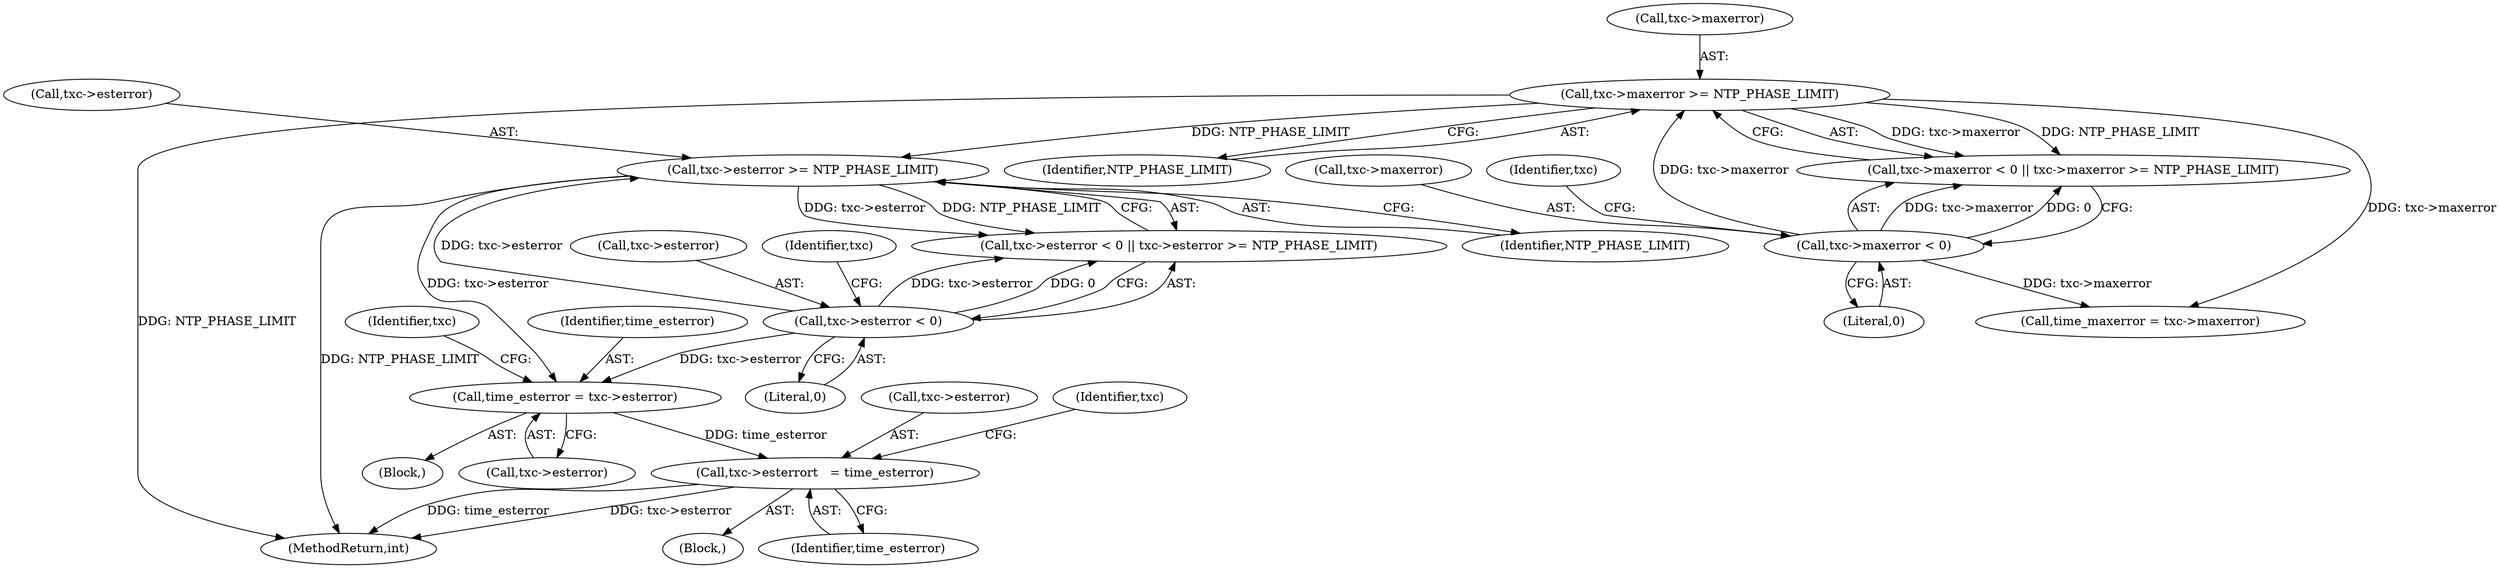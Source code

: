 digraph "0_linux_f8bd2258e2d520dff28c855658bd24bdafb5102d_8@pointer" {
"1000345" [label="(Call,time_esterror = txc->esterror)"];
"1000329" [label="(Call,txc->esterror < 0)"];
"1000334" [label="(Call,txc->esterror >= NTP_PHASE_LIMIT)"];
"1000304" [label="(Call,txc->maxerror >= NTP_PHASE_LIMIT)"];
"1000299" [label="(Call,txc->maxerror < 0)"];
"1000606" [label="(Call,txc->esterror\t   = time_esterror)"];
"1000334" [label="(Call,txc->esterror >= NTP_PHASE_LIMIT)"];
"1000338" [label="(Identifier,NTP_PHASE_LIMIT)"];
"1000347" [label="(Call,txc->esterror)"];
"1000610" [label="(Identifier,time_esterror)"];
"1000333" [label="(Literal,0)"];
"1000346" [label="(Identifier,time_esterror)"];
"1000123" [label="(Block,)"];
"1000326" [label="(Block,)"];
"1000606" [label="(Call,txc->esterror\t   = time_esterror)"];
"1000353" [label="(Identifier,txc)"];
"1000329" [label="(Call,txc->esterror < 0)"];
"1000687" [label="(MethodReturn,int)"];
"1000607" [label="(Call,txc->esterror)"];
"1000335" [label="(Call,txc->esterror)"];
"1000308" [label="(Identifier,NTP_PHASE_LIMIT)"];
"1000328" [label="(Call,txc->esterror < 0 || txc->esterror >= NTP_PHASE_LIMIT)"];
"1000299" [label="(Call,txc->maxerror < 0)"];
"1000303" [label="(Literal,0)"];
"1000304" [label="(Call,txc->maxerror >= NTP_PHASE_LIMIT)"];
"1000613" [label="(Identifier,txc)"];
"1000330" [label="(Call,txc->esterror)"];
"1000305" [label="(Call,txc->maxerror)"];
"1000300" [label="(Call,txc->maxerror)"];
"1000345" [label="(Call,time_esterror = txc->esterror)"];
"1000306" [label="(Identifier,txc)"];
"1000336" [label="(Identifier,txc)"];
"1000298" [label="(Call,txc->maxerror < 0 || txc->maxerror >= NTP_PHASE_LIMIT)"];
"1000315" [label="(Call,time_maxerror = txc->maxerror)"];
"1000345" -> "1000326"  [label="AST: "];
"1000345" -> "1000347"  [label="CFG: "];
"1000346" -> "1000345"  [label="AST: "];
"1000347" -> "1000345"  [label="AST: "];
"1000353" -> "1000345"  [label="CFG: "];
"1000329" -> "1000345"  [label="DDG: txc->esterror"];
"1000334" -> "1000345"  [label="DDG: txc->esterror"];
"1000345" -> "1000606"  [label="DDG: time_esterror"];
"1000329" -> "1000328"  [label="AST: "];
"1000329" -> "1000333"  [label="CFG: "];
"1000330" -> "1000329"  [label="AST: "];
"1000333" -> "1000329"  [label="AST: "];
"1000336" -> "1000329"  [label="CFG: "];
"1000328" -> "1000329"  [label="CFG: "];
"1000329" -> "1000328"  [label="DDG: txc->esterror"];
"1000329" -> "1000328"  [label="DDG: 0"];
"1000329" -> "1000334"  [label="DDG: txc->esterror"];
"1000334" -> "1000328"  [label="AST: "];
"1000334" -> "1000338"  [label="CFG: "];
"1000335" -> "1000334"  [label="AST: "];
"1000338" -> "1000334"  [label="AST: "];
"1000328" -> "1000334"  [label="CFG: "];
"1000334" -> "1000687"  [label="DDG: NTP_PHASE_LIMIT"];
"1000334" -> "1000328"  [label="DDG: txc->esterror"];
"1000334" -> "1000328"  [label="DDG: NTP_PHASE_LIMIT"];
"1000304" -> "1000334"  [label="DDG: NTP_PHASE_LIMIT"];
"1000304" -> "1000298"  [label="AST: "];
"1000304" -> "1000308"  [label="CFG: "];
"1000305" -> "1000304"  [label="AST: "];
"1000308" -> "1000304"  [label="AST: "];
"1000298" -> "1000304"  [label="CFG: "];
"1000304" -> "1000687"  [label="DDG: NTP_PHASE_LIMIT"];
"1000304" -> "1000298"  [label="DDG: txc->maxerror"];
"1000304" -> "1000298"  [label="DDG: NTP_PHASE_LIMIT"];
"1000299" -> "1000304"  [label="DDG: txc->maxerror"];
"1000304" -> "1000315"  [label="DDG: txc->maxerror"];
"1000299" -> "1000298"  [label="AST: "];
"1000299" -> "1000303"  [label="CFG: "];
"1000300" -> "1000299"  [label="AST: "];
"1000303" -> "1000299"  [label="AST: "];
"1000306" -> "1000299"  [label="CFG: "];
"1000298" -> "1000299"  [label="CFG: "];
"1000299" -> "1000298"  [label="DDG: txc->maxerror"];
"1000299" -> "1000298"  [label="DDG: 0"];
"1000299" -> "1000315"  [label="DDG: txc->maxerror"];
"1000606" -> "1000123"  [label="AST: "];
"1000606" -> "1000610"  [label="CFG: "];
"1000607" -> "1000606"  [label="AST: "];
"1000610" -> "1000606"  [label="AST: "];
"1000613" -> "1000606"  [label="CFG: "];
"1000606" -> "1000687"  [label="DDG: txc->esterror"];
"1000606" -> "1000687"  [label="DDG: time_esterror"];
}
